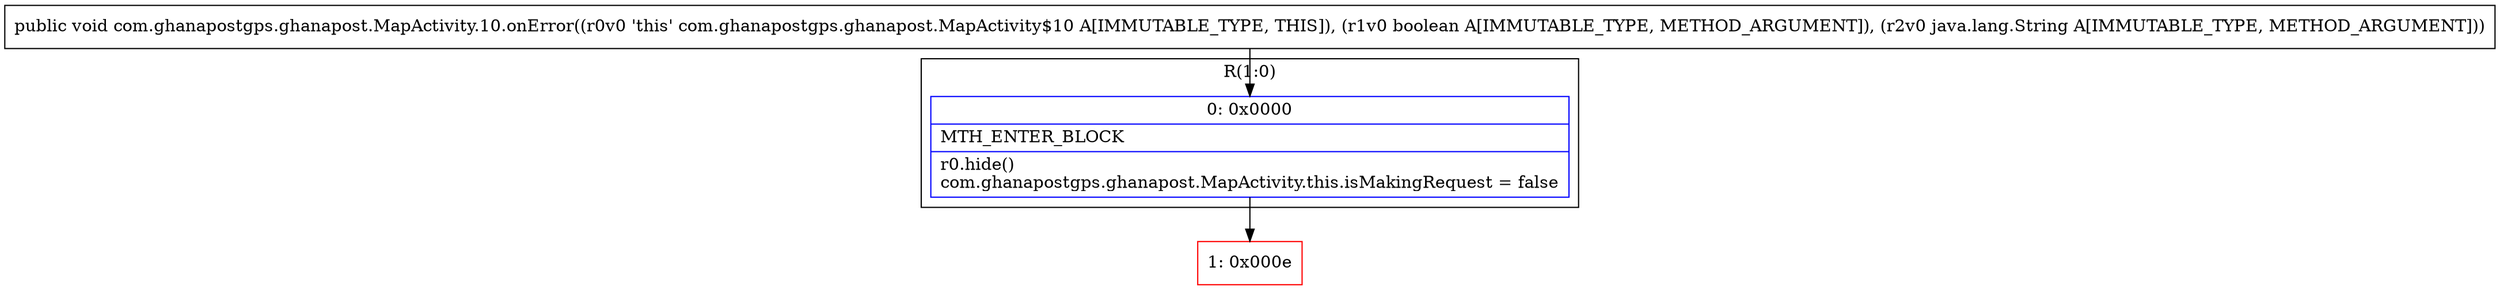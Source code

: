 digraph "CFG forcom.ghanapostgps.ghanapost.MapActivity.10.onError(ZLjava\/lang\/String;)V" {
subgraph cluster_Region_1033600298 {
label = "R(1:0)";
node [shape=record,color=blue];
Node_0 [shape=record,label="{0\:\ 0x0000|MTH_ENTER_BLOCK\l|r0.hide()\lcom.ghanapostgps.ghanapost.MapActivity.this.isMakingRequest = false\l}"];
}
Node_1 [shape=record,color=red,label="{1\:\ 0x000e}"];
MethodNode[shape=record,label="{public void com.ghanapostgps.ghanapost.MapActivity.10.onError((r0v0 'this' com.ghanapostgps.ghanapost.MapActivity$10 A[IMMUTABLE_TYPE, THIS]), (r1v0 boolean A[IMMUTABLE_TYPE, METHOD_ARGUMENT]), (r2v0 java.lang.String A[IMMUTABLE_TYPE, METHOD_ARGUMENT])) }"];
MethodNode -> Node_0;
Node_0 -> Node_1;
}

